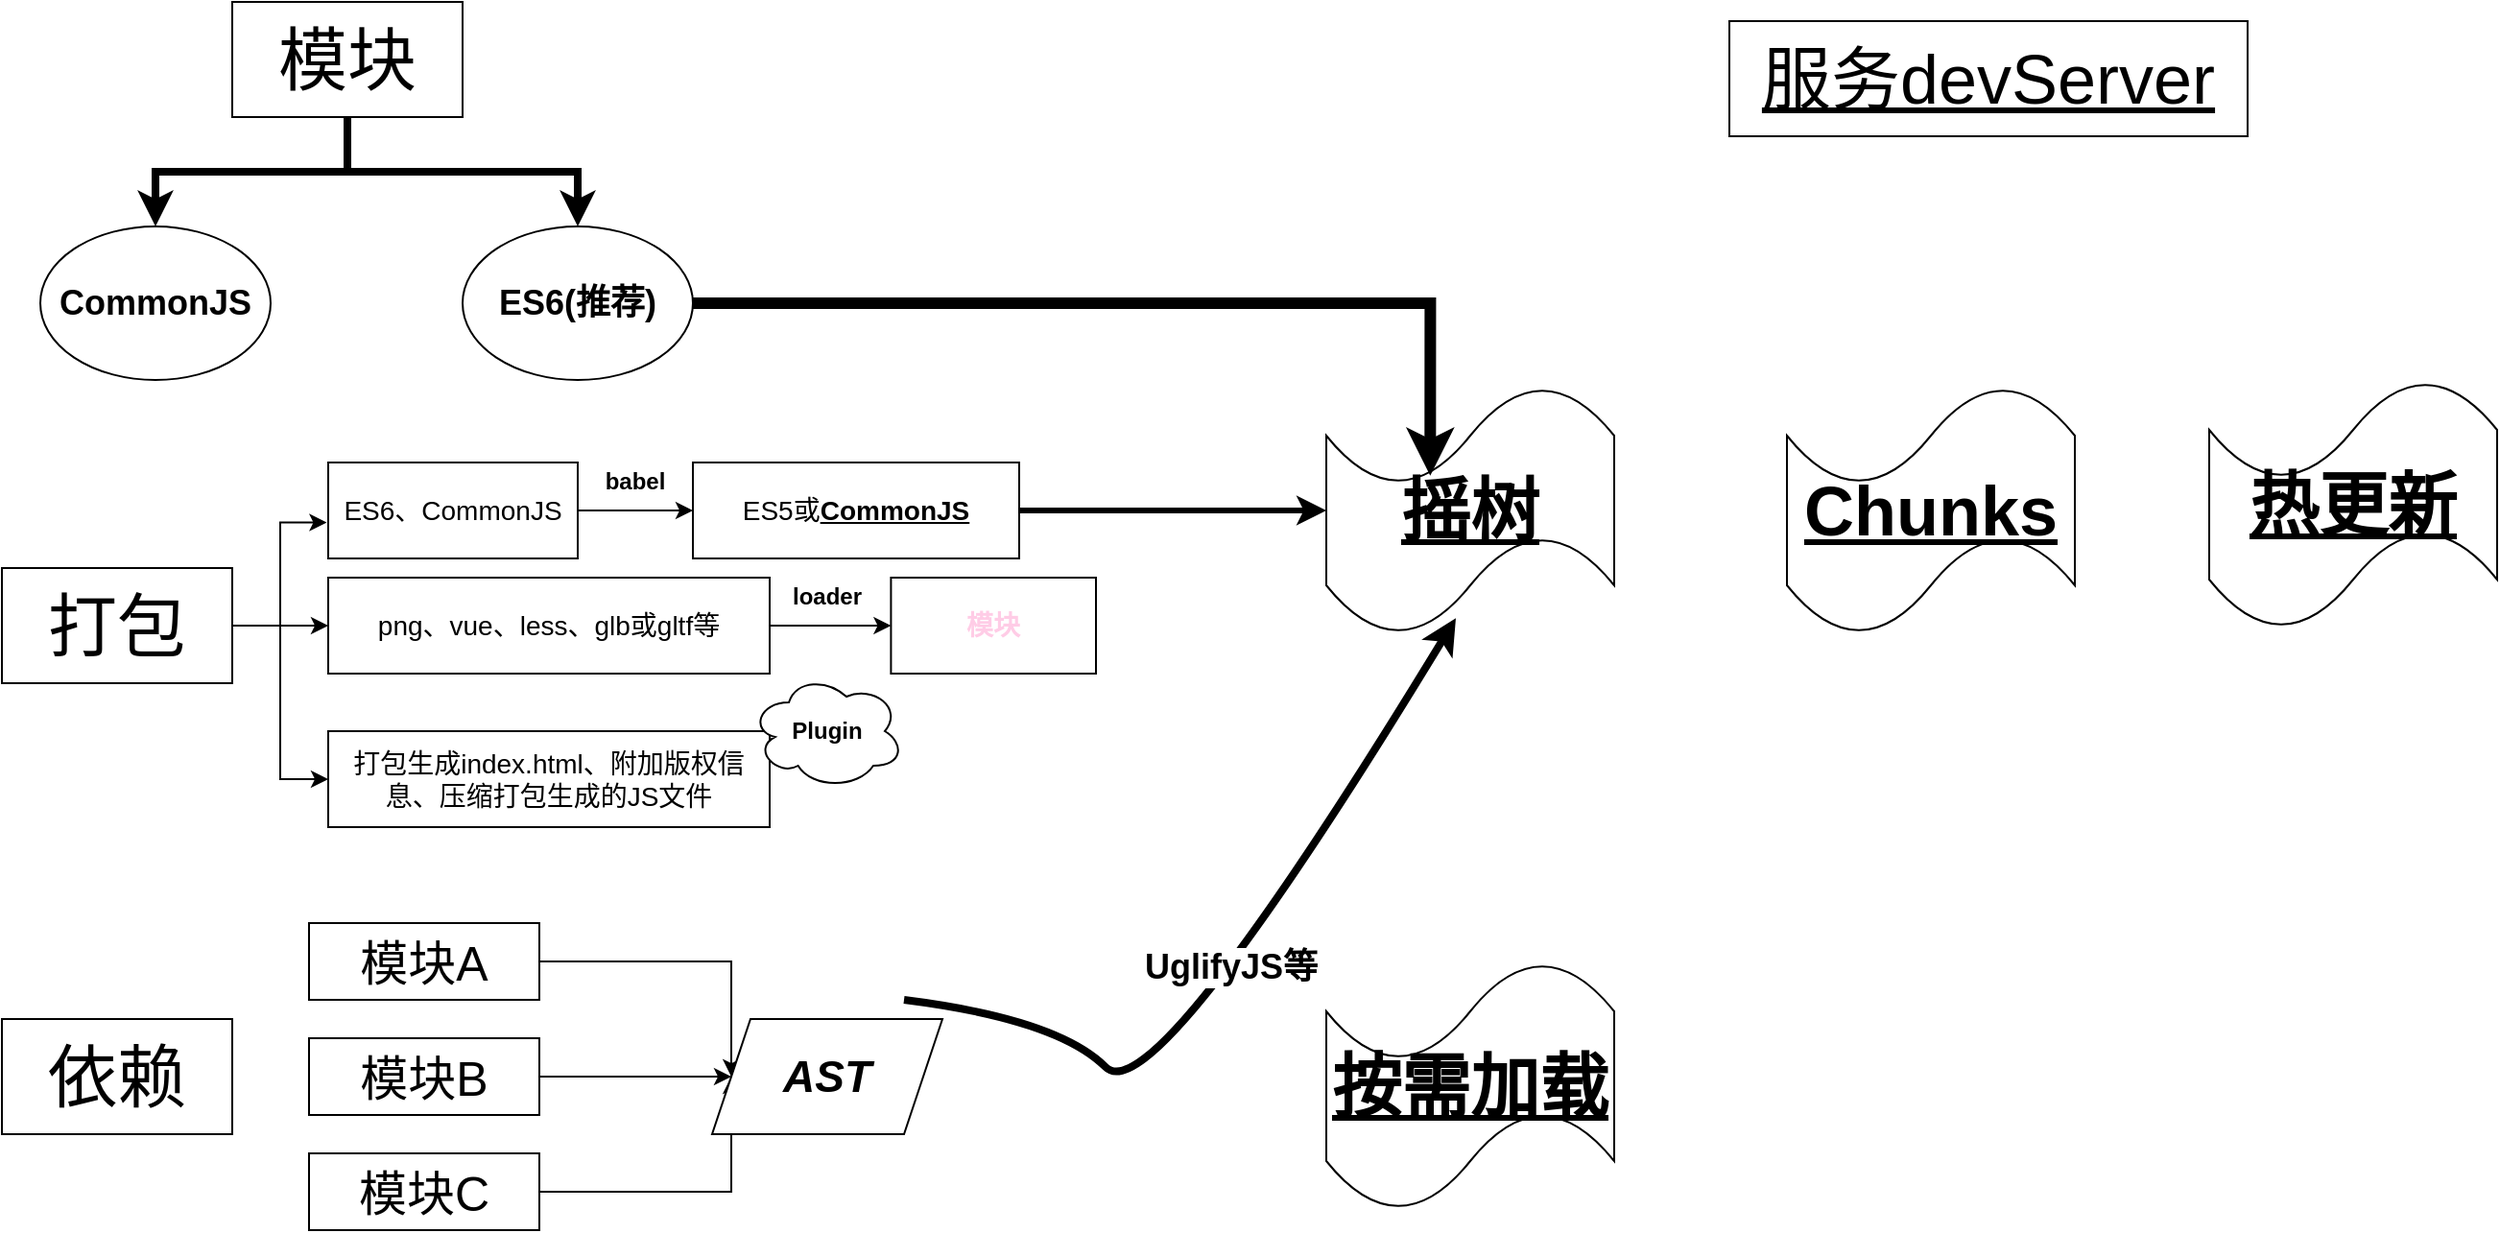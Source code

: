 <mxfile version="24.6.5" type="github">
  <diagram name="第 1 页" id="PxpbC_HFDT9rgN7Bsp0z">
    <mxGraphModel dx="3068" dy="2529" grid="1" gridSize="10" guides="1" tooltips="1" connect="1" arrows="1" fold="1" page="1" pageScale="1" pageWidth="1169" pageHeight="827" math="0" shadow="0">
      <root>
        <mxCell id="0" />
        <mxCell id="1" parent="0" />
        <mxCell id="w61AoZkWHtGwwrSRYAFE-3" value="&lt;span style=&quot;font-size: 36px;&quot;&gt;依赖&lt;/span&gt;" style="rounded=0;whiteSpace=wrap;html=1;" vertex="1" parent="1">
          <mxGeometry x="990" y="480" width="120" height="60" as="geometry" />
        </mxCell>
        <mxCell id="w61AoZkWHtGwwrSRYAFE-38" value="" style="group" vertex="1" connectable="0" parent="1">
          <mxGeometry x="1010" y="-50" width="340" height="197" as="geometry" />
        </mxCell>
        <mxCell id="w61AoZkWHtGwwrSRYAFE-2" value="&lt;font style=&quot;font-size: 36px;&quot;&gt;模块&lt;/font&gt;" style="rounded=0;whiteSpace=wrap;html=1;" vertex="1" parent="w61AoZkWHtGwwrSRYAFE-38">
          <mxGeometry x="100" width="120" height="60" as="geometry" />
        </mxCell>
        <mxCell id="w61AoZkWHtGwwrSRYAFE-9" style="edgeStyle=orthogonalEdgeStyle;rounded=0;orthogonalLoop=1;jettySize=auto;html=1;strokeWidth=4;" edge="1" parent="w61AoZkWHtGwwrSRYAFE-38" source="w61AoZkWHtGwwrSRYAFE-5" target="w61AoZkWHtGwwrSRYAFE-7">
          <mxGeometry relative="1" as="geometry" />
        </mxCell>
        <mxCell id="w61AoZkWHtGwwrSRYAFE-10" style="edgeStyle=orthogonalEdgeStyle;rounded=0;orthogonalLoop=1;jettySize=auto;html=1;strokeWidth=4;" edge="1" parent="w61AoZkWHtGwwrSRYAFE-38" source="w61AoZkWHtGwwrSRYAFE-5" target="w61AoZkWHtGwwrSRYAFE-8">
          <mxGeometry relative="1" as="geometry" />
        </mxCell>
        <mxCell id="w61AoZkWHtGwwrSRYAFE-5" value="&lt;font style=&quot;font-size: 36px;&quot;&gt;模块&lt;/font&gt;" style="rounded=0;whiteSpace=wrap;html=1;" vertex="1" parent="w61AoZkWHtGwwrSRYAFE-38">
          <mxGeometry x="100" width="120" height="60" as="geometry" />
        </mxCell>
        <mxCell id="w61AoZkWHtGwwrSRYAFE-7" value="&lt;font style=&quot;font-size: 18px;&quot;&gt;&lt;b&gt;CommonJS&lt;/b&gt;&lt;/font&gt;" style="ellipse;whiteSpace=wrap;html=1;" vertex="1" parent="w61AoZkWHtGwwrSRYAFE-38">
          <mxGeometry y="117" width="120" height="80" as="geometry" />
        </mxCell>
        <mxCell id="w61AoZkWHtGwwrSRYAFE-8" value="&lt;span style=&quot;font-size: 18px;&quot;&gt;&lt;b&gt;ES6(推荐)&lt;/b&gt;&lt;/span&gt;" style="ellipse;whiteSpace=wrap;html=1;" vertex="1" parent="w61AoZkWHtGwwrSRYAFE-38">
          <mxGeometry x="220" y="117" width="120" height="80" as="geometry" />
        </mxCell>
        <mxCell id="w61AoZkWHtGwwrSRYAFE-45" value="" style="group" vertex="1" connectable="0" parent="1">
          <mxGeometry x="990" y="180" width="570" height="200" as="geometry" />
        </mxCell>
        <mxCell id="w61AoZkWHtGwwrSRYAFE-37" value="" style="group" vertex="1" connectable="0" parent="w61AoZkWHtGwwrSRYAFE-45">
          <mxGeometry x="170" width="400" height="200" as="geometry" />
        </mxCell>
        <mxCell id="w61AoZkWHtGwwrSRYAFE-19" style="edgeStyle=orthogonalEdgeStyle;rounded=0;orthogonalLoop=1;jettySize=auto;html=1;entryX=0;entryY=0.5;entryDx=0;entryDy=0;" edge="1" parent="w61AoZkWHtGwwrSRYAFE-37" source="w61AoZkWHtGwwrSRYAFE-14" target="w61AoZkWHtGwwrSRYAFE-18">
          <mxGeometry relative="1" as="geometry" />
        </mxCell>
        <mxCell id="w61AoZkWHtGwwrSRYAFE-14" value="&lt;font style=&quot;font-size: 14px;&quot;&gt;ES6、CommonJS&lt;/font&gt;" style="rounded=0;whiteSpace=wrap;html=1;" vertex="1" parent="w61AoZkWHtGwwrSRYAFE-37">
          <mxGeometry y="10" width="130" height="50" as="geometry" />
        </mxCell>
        <mxCell id="w61AoZkWHtGwwrSRYAFE-18" value="&lt;span style=&quot;font-size: 14px;&quot;&gt;ES5或&lt;/span&gt;&lt;u style=&quot;font-size: 14px; background-color: initial;&quot;&gt;&lt;b&gt;CommonJS&lt;/b&gt;&lt;/u&gt;" style="rounded=0;whiteSpace=wrap;html=1;" vertex="1" parent="w61AoZkWHtGwwrSRYAFE-37">
          <mxGeometry x="190" y="10" width="170" height="50" as="geometry" />
        </mxCell>
        <mxCell id="w61AoZkWHtGwwrSRYAFE-23" value="&lt;b&gt;babel&lt;/b&gt;" style="text;html=1;align=center;verticalAlign=middle;whiteSpace=wrap;rounded=0;" vertex="1" parent="w61AoZkWHtGwwrSRYAFE-37">
          <mxGeometry x="130" width="60" height="40" as="geometry" />
        </mxCell>
        <mxCell id="w61AoZkWHtGwwrSRYAFE-28" style="edgeStyle=orthogonalEdgeStyle;rounded=0;orthogonalLoop=1;jettySize=auto;html=1;" edge="1" parent="w61AoZkWHtGwwrSRYAFE-37" source="w61AoZkWHtGwwrSRYAFE-25" target="w61AoZkWHtGwwrSRYAFE-26">
          <mxGeometry relative="1" as="geometry" />
        </mxCell>
        <mxCell id="w61AoZkWHtGwwrSRYAFE-25" value="&lt;span style=&quot;font-size: 14px;&quot;&gt;png、vue、less、glb或gltf等&lt;/span&gt;" style="rounded=0;whiteSpace=wrap;html=1;" vertex="1" parent="w61AoZkWHtGwwrSRYAFE-37">
          <mxGeometry y="70" width="230" height="50" as="geometry" />
        </mxCell>
        <mxCell id="w61AoZkWHtGwwrSRYAFE-26" value="&lt;span style=&quot;font-size: 14px;&quot;&gt;&lt;b&gt;&lt;font color=&quot;#ffcce6&quot;&gt;模块&lt;/font&gt;&lt;/b&gt;&lt;/span&gt;" style="rounded=0;whiteSpace=wrap;html=1;" vertex="1" parent="w61AoZkWHtGwwrSRYAFE-37">
          <mxGeometry x="293.2" y="70" width="106.8" height="50" as="geometry" />
        </mxCell>
        <mxCell id="w61AoZkWHtGwwrSRYAFE-29" value="&lt;b&gt;loader&lt;/b&gt;" style="text;html=1;align=center;verticalAlign=middle;whiteSpace=wrap;rounded=0;" vertex="1" parent="w61AoZkWHtGwwrSRYAFE-37">
          <mxGeometry x="230" y="60" width="60" height="40" as="geometry" />
        </mxCell>
        <mxCell id="w61AoZkWHtGwwrSRYAFE-30" value="&lt;span style=&quot;font-size: 14px;&quot;&gt;打包生成index.html、附加版权信息、压缩打包生成的JS文件&lt;/span&gt;" style="rounded=0;whiteSpace=wrap;html=1;" vertex="1" parent="w61AoZkWHtGwwrSRYAFE-37">
          <mxGeometry y="150" width="230" height="50" as="geometry" />
        </mxCell>
        <mxCell id="w61AoZkWHtGwwrSRYAFE-34" value="&lt;b&gt;Plugin&lt;/b&gt;" style="ellipse;shape=cloud;whiteSpace=wrap;html=1;" vertex="1" parent="w61AoZkWHtGwwrSRYAFE-37">
          <mxGeometry x="220" y="120" width="80" height="60" as="geometry" />
        </mxCell>
        <mxCell id="w61AoZkWHtGwwrSRYAFE-44" value="" style="group" vertex="1" connectable="0" parent="w61AoZkWHtGwwrSRYAFE-45">
          <mxGeometry y="65" width="120" height="60" as="geometry" />
        </mxCell>
        <mxCell id="w61AoZkWHtGwwrSRYAFE-4" value="&lt;span style=&quot;font-size: 36px;&quot;&gt;打包&lt;/span&gt;" style="rounded=0;whiteSpace=wrap;html=1;" vertex="1" parent="w61AoZkWHtGwwrSRYAFE-44">
          <mxGeometry width="120" height="60" as="geometry" />
        </mxCell>
        <mxCell id="w61AoZkWHtGwwrSRYAFE-40" style="edgeStyle=orthogonalEdgeStyle;rounded=0;orthogonalLoop=1;jettySize=auto;html=1;entryX=-0.006;entryY=0.625;entryDx=0;entryDy=0;entryPerimeter=0;" edge="1" parent="w61AoZkWHtGwwrSRYAFE-45" source="w61AoZkWHtGwwrSRYAFE-4" target="w61AoZkWHtGwwrSRYAFE-14">
          <mxGeometry relative="1" as="geometry" />
        </mxCell>
        <mxCell id="w61AoZkWHtGwwrSRYAFE-42" style="edgeStyle=orthogonalEdgeStyle;rounded=0;orthogonalLoop=1;jettySize=auto;html=1;" edge="1" parent="w61AoZkWHtGwwrSRYAFE-45" source="w61AoZkWHtGwwrSRYAFE-4" target="w61AoZkWHtGwwrSRYAFE-25">
          <mxGeometry relative="1" as="geometry" />
        </mxCell>
        <mxCell id="w61AoZkWHtGwwrSRYAFE-43" style="edgeStyle=orthogonalEdgeStyle;rounded=0;orthogonalLoop=1;jettySize=auto;html=1;entryX=0;entryY=0.5;entryDx=0;entryDy=0;" edge="1" parent="w61AoZkWHtGwwrSRYAFE-45" source="w61AoZkWHtGwwrSRYAFE-4" target="w61AoZkWHtGwwrSRYAFE-30">
          <mxGeometry relative="1" as="geometry" />
        </mxCell>
        <mxCell id="w61AoZkWHtGwwrSRYAFE-48" value="&lt;b style=&quot;font-size: 36px;&quot;&gt;&lt;u&gt;摇树&lt;/u&gt;&lt;/b&gt;" style="shape=tape;whiteSpace=wrap;html=1;" vertex="1" parent="1">
          <mxGeometry x="1680" y="150" width="150" height="130" as="geometry" />
        </mxCell>
        <mxCell id="w61AoZkWHtGwwrSRYAFE-51" style="edgeStyle=orthogonalEdgeStyle;rounded=0;orthogonalLoop=1;jettySize=auto;html=1;entryX=0.361;entryY=0.361;entryDx=0;entryDy=0;entryPerimeter=0;strokeWidth=6;" edge="1" parent="1" source="w61AoZkWHtGwwrSRYAFE-8" target="w61AoZkWHtGwwrSRYAFE-48">
          <mxGeometry relative="1" as="geometry" />
        </mxCell>
        <mxCell id="w61AoZkWHtGwwrSRYAFE-52" style="edgeStyle=orthogonalEdgeStyle;rounded=0;orthogonalLoop=1;jettySize=auto;html=1;strokeWidth=3;" edge="1" parent="1" source="w61AoZkWHtGwwrSRYAFE-18" target="w61AoZkWHtGwwrSRYAFE-48">
          <mxGeometry relative="1" as="geometry">
            <mxPoint x="1640" y="215" as="targetPoint" />
          </mxGeometry>
        </mxCell>
        <mxCell id="w61AoZkWHtGwwrSRYAFE-53" value="" style="curved=1;endArrow=none;html=1;rounded=0;exitX=0.45;exitY=0.932;exitDx=0;exitDy=0;exitPerimeter=0;strokeWidth=4;endFill=0;startArrow=classic;startFill=1;" edge="1" parent="1" source="w61AoZkWHtGwwrSRYAFE-48">
          <mxGeometry width="50" height="50" relative="1" as="geometry">
            <mxPoint x="1540" y="530" as="sourcePoint" />
            <mxPoint x="1460" y="470" as="targetPoint" />
            <Array as="points">
              <mxPoint x="1590" y="530" />
              <mxPoint x="1540" y="480" />
            </Array>
          </mxGeometry>
        </mxCell>
        <mxCell id="w61AoZkWHtGwwrSRYAFE-64" value="&lt;font style=&quot;font-size: 18px;&quot;&gt;&lt;b&gt;UglifyJS等&lt;/b&gt;&lt;/font&gt;" style="edgeLabel;html=1;align=center;verticalAlign=middle;resizable=0;points=[];" vertex="1" connectable="0" parent="w61AoZkWHtGwwrSRYAFE-53">
          <mxGeometry x="-0.05" y="-6" relative="1" as="geometry">
            <mxPoint as="offset" />
          </mxGeometry>
        </mxCell>
        <mxCell id="w61AoZkWHtGwwrSRYAFE-58" style="edgeStyle=orthogonalEdgeStyle;rounded=0;orthogonalLoop=1;jettySize=auto;html=1;entryX=0;entryY=0.5;entryDx=0;entryDy=0;" edge="1" parent="1" source="w61AoZkWHtGwwrSRYAFE-54" target="w61AoZkWHtGwwrSRYAFE-57">
          <mxGeometry relative="1" as="geometry" />
        </mxCell>
        <mxCell id="w61AoZkWHtGwwrSRYAFE-54" value="&lt;font style=&quot;font-size: 25px;&quot;&gt;模块A&lt;/font&gt;" style="rounded=0;whiteSpace=wrap;html=1;" vertex="1" parent="1">
          <mxGeometry x="1150" y="430" width="120" height="40" as="geometry" />
        </mxCell>
        <mxCell id="w61AoZkWHtGwwrSRYAFE-59" style="edgeStyle=orthogonalEdgeStyle;rounded=0;orthogonalLoop=1;jettySize=auto;html=1;entryX=0;entryY=0.5;entryDx=0;entryDy=0;" edge="1" parent="1" source="w61AoZkWHtGwwrSRYAFE-55" target="w61AoZkWHtGwwrSRYAFE-57">
          <mxGeometry relative="1" as="geometry" />
        </mxCell>
        <mxCell id="w61AoZkWHtGwwrSRYAFE-55" value="&lt;span style=&quot;font-size: 25px;&quot;&gt;模块B&lt;/span&gt;" style="rounded=0;whiteSpace=wrap;html=1;" vertex="1" parent="1">
          <mxGeometry x="1150" y="490" width="120" height="40" as="geometry" />
        </mxCell>
        <mxCell id="w61AoZkWHtGwwrSRYAFE-63" style="edgeStyle=orthogonalEdgeStyle;rounded=0;orthogonalLoop=1;jettySize=auto;html=1;entryX=0;entryY=0.5;entryDx=0;entryDy=0;" edge="1" parent="1" source="w61AoZkWHtGwwrSRYAFE-56" target="w61AoZkWHtGwwrSRYAFE-57">
          <mxGeometry relative="1" as="geometry" />
        </mxCell>
        <mxCell id="w61AoZkWHtGwwrSRYAFE-56" value="&lt;span style=&quot;font-size: 25px;&quot;&gt;模块C&lt;/span&gt;" style="rounded=0;whiteSpace=wrap;html=1;" vertex="1" parent="1">
          <mxGeometry x="1150" y="550" width="120" height="40" as="geometry" />
        </mxCell>
        <mxCell id="w61AoZkWHtGwwrSRYAFE-57" value="&lt;font style=&quot;font-size: 23px;&quot;&gt;&lt;b&gt;&lt;i&gt;AST&lt;/i&gt;&lt;/b&gt;&lt;/font&gt;" style="shape=parallelogram;perimeter=parallelogramPerimeter;whiteSpace=wrap;html=1;fixedSize=1;" vertex="1" parent="1">
          <mxGeometry x="1360" y="480" width="120" height="60" as="geometry" />
        </mxCell>
        <mxCell id="w61AoZkWHtGwwrSRYAFE-65" value="&lt;span style=&quot;font-size: 36px;&quot;&gt;&lt;u&gt;服务devServer&lt;/u&gt;&lt;/span&gt;" style="rounded=0;whiteSpace=wrap;html=1;" vertex="1" parent="1">
          <mxGeometry x="1890" y="-40" width="270" height="60" as="geometry" />
        </mxCell>
        <mxCell id="w61AoZkWHtGwwrSRYAFE-66" value="&lt;span style=&quot;font-size: 36px;&quot;&gt;&lt;b&gt;&lt;u&gt;Chunks&lt;/u&gt;&lt;/b&gt;&lt;/span&gt;" style="shape=tape;whiteSpace=wrap;html=1;" vertex="1" parent="1">
          <mxGeometry x="1920" y="150" width="150" height="130" as="geometry" />
        </mxCell>
        <mxCell id="w61AoZkWHtGwwrSRYAFE-67" value="&lt;span style=&quot;font-size: 36px;&quot;&gt;&lt;b&gt;&lt;u&gt;热更新&lt;/u&gt;&lt;/b&gt;&lt;/span&gt;" style="shape=tape;whiteSpace=wrap;html=1;" vertex="1" parent="1">
          <mxGeometry x="2140" y="147" width="150" height="130" as="geometry" />
        </mxCell>
        <mxCell id="w61AoZkWHtGwwrSRYAFE-68" value="&lt;span style=&quot;font-size: 36px;&quot;&gt;&lt;b&gt;&lt;u&gt;按需加载&lt;/u&gt;&lt;/b&gt;&lt;/span&gt;" style="shape=tape;whiteSpace=wrap;html=1;" vertex="1" parent="1">
          <mxGeometry x="1680" y="450" width="150" height="130" as="geometry" />
        </mxCell>
      </root>
    </mxGraphModel>
  </diagram>
</mxfile>
